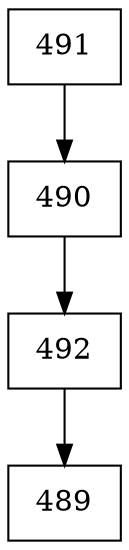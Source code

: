 digraph G {
  node [shape=record];
  node0 [label="{491}"];
  node0 -> node1;
  node1 [label="{490}"];
  node1 -> node2;
  node2 [label="{492}"];
  node2 -> node3;
  node3 [label="{489}"];
}
